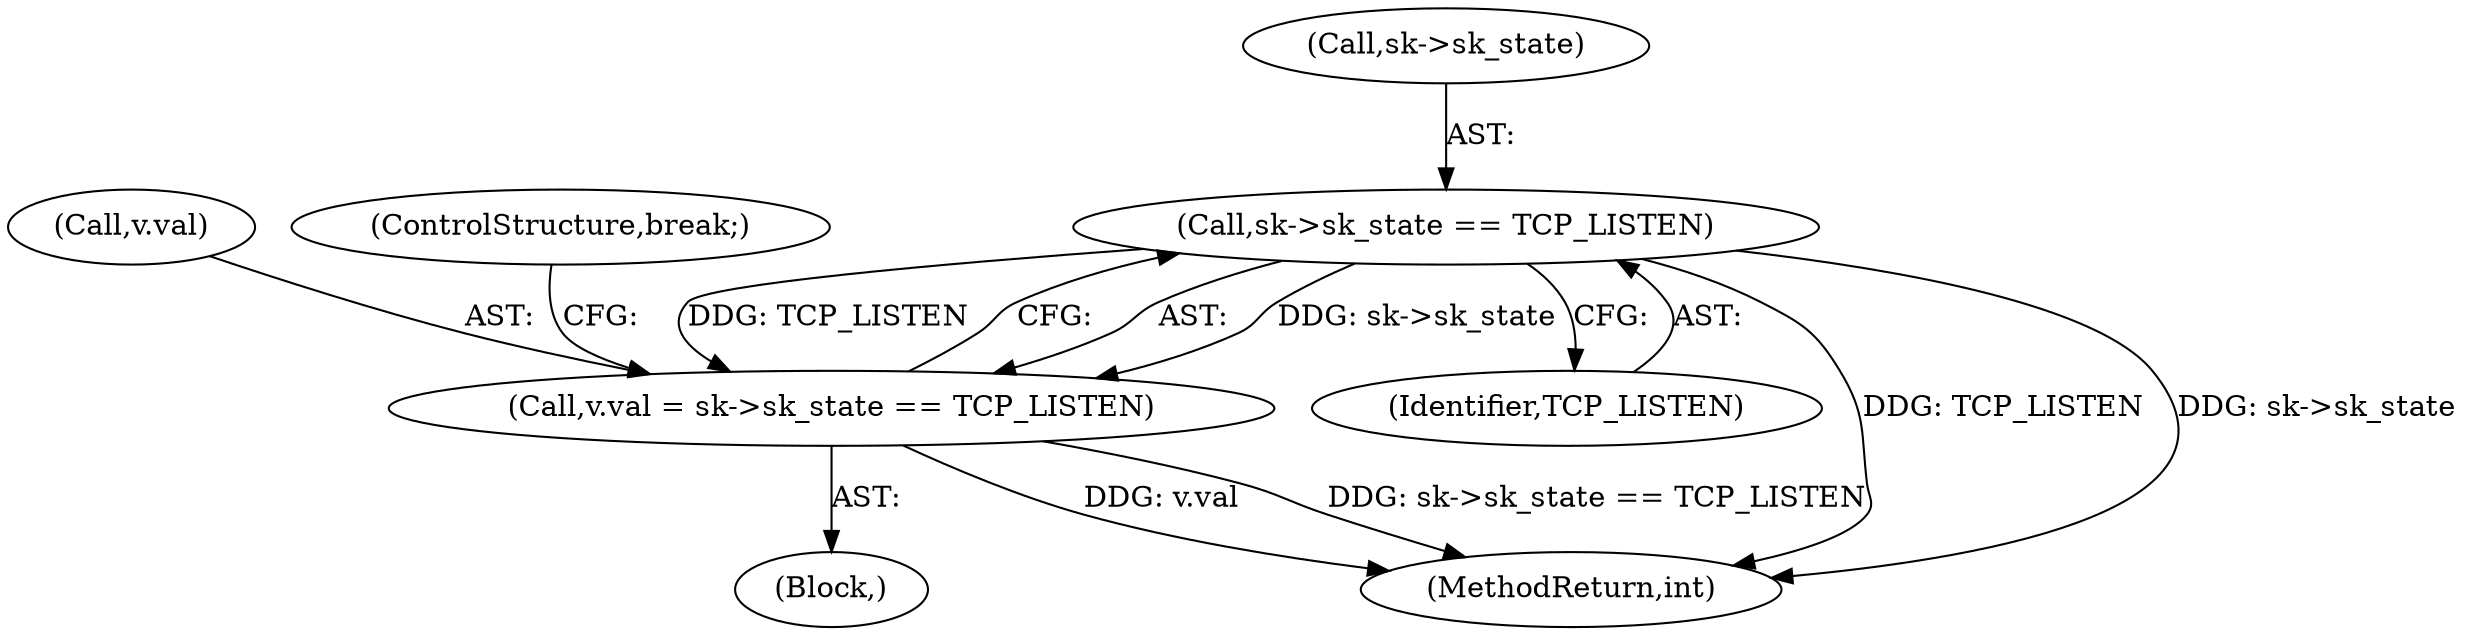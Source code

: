 digraph "0_linux_82981930125abfd39d7c8378a9cfdf5e1be2002b@pointer" {
"1000626" [label="(Call,sk->sk_state == TCP_LISTEN)"];
"1000622" [label="(Call,v.val = sk->sk_state == TCP_LISTEN)"];
"1000622" [label="(Call,v.val = sk->sk_state == TCP_LISTEN)"];
"1000630" [label="(Identifier,TCP_LISTEN)"];
"1000626" [label="(Call,sk->sk_state == TCP_LISTEN)"];
"1000627" [label="(Call,sk->sk_state)"];
"1000744" [label="(MethodReturn,int)"];
"1000143" [label="(Block,)"];
"1000623" [label="(Call,v.val)"];
"1000631" [label="(ControlStructure,break;)"];
"1000626" -> "1000622"  [label="AST: "];
"1000626" -> "1000630"  [label="CFG: "];
"1000627" -> "1000626"  [label="AST: "];
"1000630" -> "1000626"  [label="AST: "];
"1000622" -> "1000626"  [label="CFG: "];
"1000626" -> "1000744"  [label="DDG: TCP_LISTEN"];
"1000626" -> "1000744"  [label="DDG: sk->sk_state"];
"1000626" -> "1000622"  [label="DDG: sk->sk_state"];
"1000626" -> "1000622"  [label="DDG: TCP_LISTEN"];
"1000622" -> "1000143"  [label="AST: "];
"1000623" -> "1000622"  [label="AST: "];
"1000631" -> "1000622"  [label="CFG: "];
"1000622" -> "1000744"  [label="DDG: v.val"];
"1000622" -> "1000744"  [label="DDG: sk->sk_state == TCP_LISTEN"];
}
